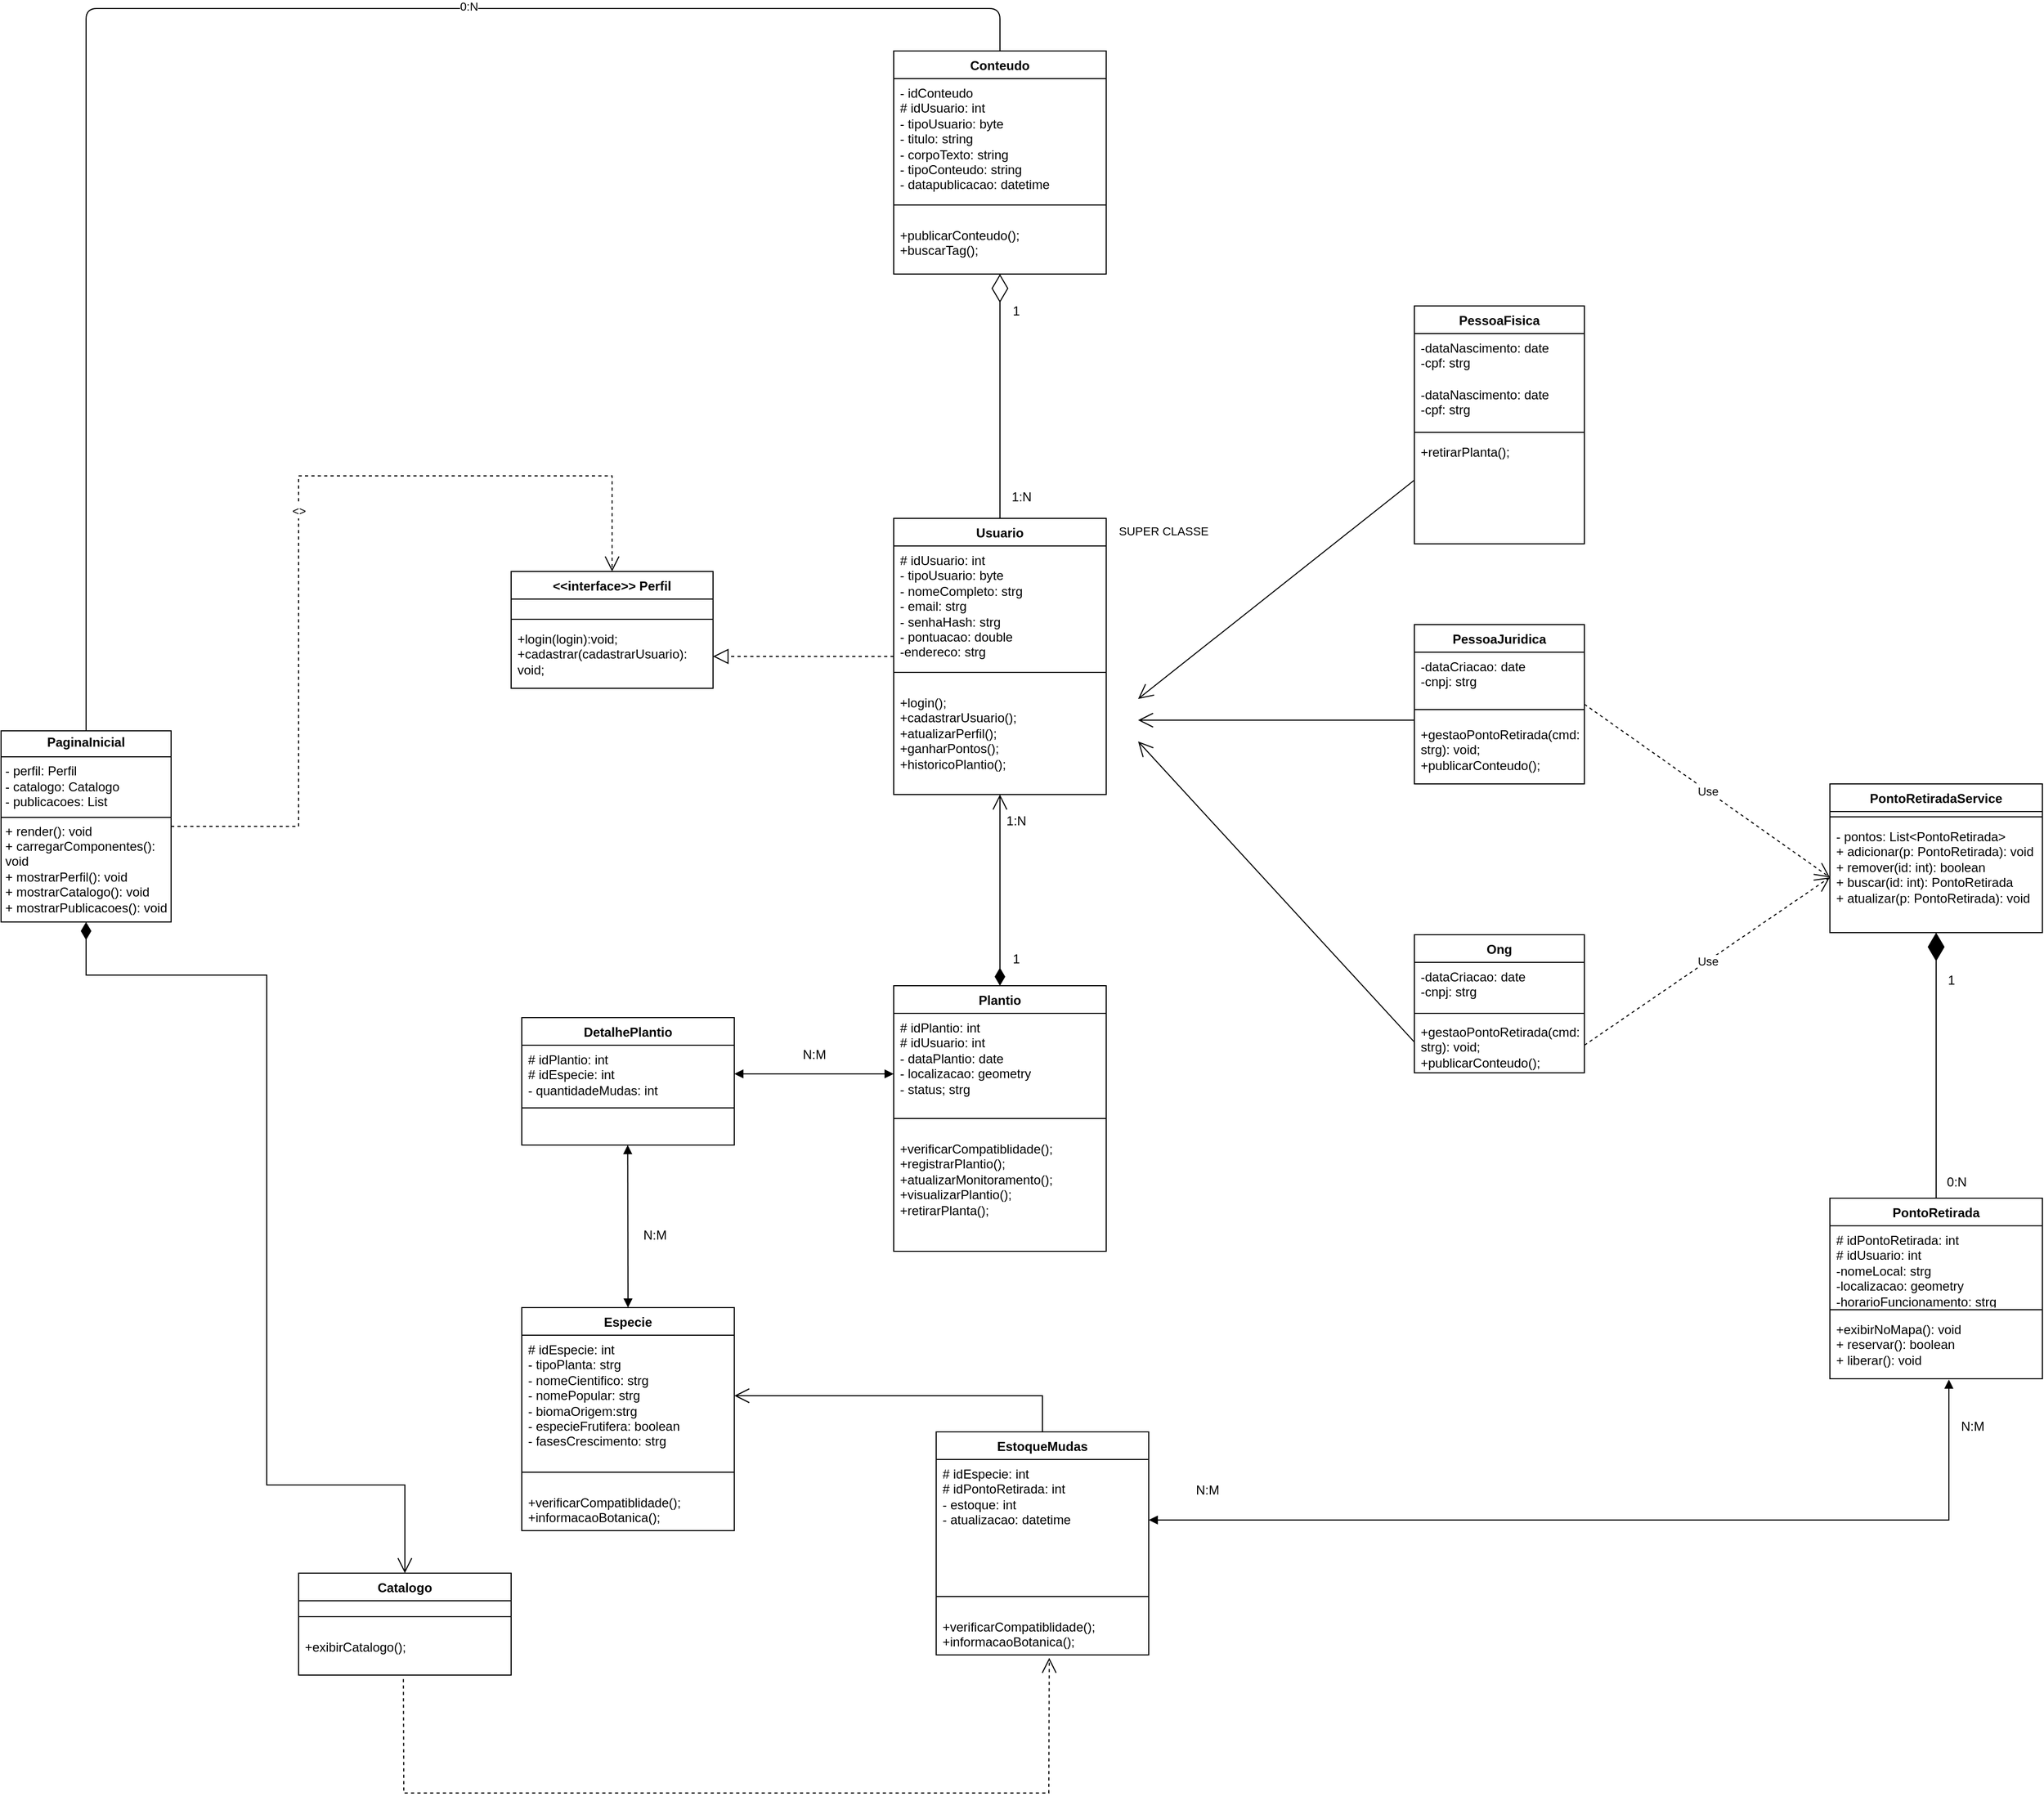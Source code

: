 <mxfile version="28.1.2" pages="2">
  <diagram name="Página-1" id="ztUnENNevrX9pSrohpT3">
    <mxGraphModel dx="2798" dy="2635" grid="1" gridSize="10" guides="1" tooltips="1" connect="1" arrows="1" fold="1" page="1" pageScale="1" pageWidth="827" pageHeight="1169" math="0" shadow="0" adaptiveColors="auto">
      <root>
        <mxCell id="0" />
        <mxCell id="1" parent="0" />
        <mxCell id="NeJj3FIsD3pPFGkIkVii-1" value="Usuario" style="swimlane;fontStyle=1;align=center;verticalAlign=top;childLayout=stackLayout;horizontal=1;startSize=26;horizontalStack=0;resizeParent=1;resizeParentMax=0;resizeLast=0;collapsible=1;marginBottom=0;whiteSpace=wrap;html=1;" parent="1" vertex="1">
          <mxGeometry x="160" y="80" width="200" height="260" as="geometry" />
        </mxCell>
        <mxCell id="NeJj3FIsD3pPFGkIkVii-2" value="# idUsuario: int&lt;div&gt;- tipoUsuario: byte&lt;/div&gt;&lt;div&gt;- nomeCompleto: strg&lt;div&gt;- email: strg&lt;/div&gt;&lt;div&gt;- senhaHash: strg&lt;/div&gt;&lt;div&gt;- pontuacao: double&lt;/div&gt;&lt;div&gt;-endereco: strg&lt;br&gt;&lt;div&gt;&lt;br&gt;&lt;/div&gt;&lt;/div&gt;&lt;/div&gt;" style="text;strokeColor=none;fillColor=none;align=left;verticalAlign=top;spacingLeft=4;spacingRight=4;overflow=hidden;rotatable=0;points=[[0,0.5],[1,0.5]];portConstraint=eastwest;whiteSpace=wrap;html=1;" parent="NeJj3FIsD3pPFGkIkVii-1" vertex="1">
          <mxGeometry y="26" width="200" height="104" as="geometry" />
        </mxCell>
        <mxCell id="NeJj3FIsD3pPFGkIkVii-3" value="" style="line;strokeWidth=1;fillColor=none;align=left;verticalAlign=middle;spacingTop=-1;spacingLeft=3;spacingRight=3;rotatable=0;labelPosition=right;points=[];portConstraint=eastwest;strokeColor=inherit;" parent="NeJj3FIsD3pPFGkIkVii-1" vertex="1">
          <mxGeometry y="130" width="200" height="30" as="geometry" />
        </mxCell>
        <mxCell id="NeJj3FIsD3pPFGkIkVii-4" value="&lt;div&gt;+login();&lt;/div&gt;+cadastrarUsuario();&lt;div&gt;+atualizarPerfil();&lt;/div&gt;&lt;div&gt;+ganharPontos();&lt;/div&gt;&lt;div&gt;+historicoPlantio();&lt;/div&gt;&lt;div&gt;&lt;br&gt;&lt;/div&gt;" style="text;strokeColor=none;fillColor=none;align=left;verticalAlign=top;spacingLeft=4;spacingRight=4;overflow=hidden;rotatable=0;points=[[0,0.5],[1,0.5]];portConstraint=eastwest;whiteSpace=wrap;html=1;" parent="NeJj3FIsD3pPFGkIkVii-1" vertex="1">
          <mxGeometry y="160" width="200" height="100" as="geometry" />
        </mxCell>
        <mxCell id="NeJj3FIsD3pPFGkIkVii-5" value="PessoaFisica" style="swimlane;fontStyle=1;align=center;verticalAlign=top;childLayout=stackLayout;horizontal=1;startSize=26;horizontalStack=0;resizeParent=1;resizeParentMax=0;resizeLast=0;collapsible=1;marginBottom=0;whiteSpace=wrap;html=1;" parent="1" vertex="1">
          <mxGeometry x="650" y="-120" width="160" height="224" as="geometry" />
        </mxCell>
        <mxCell id="NeJj3FIsD3pPFGkIkVii-6" value="-dataNascimento: date&lt;div&gt;-cpf: strg&lt;/div&gt;&lt;div&gt;&lt;br&gt;&lt;/div&gt;" style="text;strokeColor=none;fillColor=none;align=left;verticalAlign=top;spacingLeft=4;spacingRight=4;overflow=hidden;rotatable=0;points=[[0,0.5],[1,0.5]];portConstraint=eastwest;whiteSpace=wrap;html=1;" parent="NeJj3FIsD3pPFGkIkVii-5" vertex="1">
          <mxGeometry y="26" width="160" height="44" as="geometry" />
        </mxCell>
        <mxCell id="2nkvY8LqYgQEzE0bkV1d-5" value="-dataNascimento: date&lt;div&gt;-cpf: strg&lt;/div&gt;&lt;div&gt;&lt;br&gt;&lt;/div&gt;" style="text;strokeColor=none;fillColor=none;align=left;verticalAlign=top;spacingLeft=4;spacingRight=4;overflow=hidden;rotatable=0;points=[[0,0.5],[1,0.5]];portConstraint=eastwest;whiteSpace=wrap;html=1;" vertex="1" parent="NeJj3FIsD3pPFGkIkVii-5">
          <mxGeometry y="70" width="160" height="44" as="geometry" />
        </mxCell>
        <mxCell id="NeJj3FIsD3pPFGkIkVii-7" value="" style="line;strokeWidth=1;fillColor=none;align=left;verticalAlign=middle;spacingTop=-1;spacingLeft=3;spacingRight=3;rotatable=0;labelPosition=right;points=[];portConstraint=eastwest;strokeColor=inherit;" parent="NeJj3FIsD3pPFGkIkVii-5" vertex="1">
          <mxGeometry y="114" width="160" height="10" as="geometry" />
        </mxCell>
        <mxCell id="NeJj3FIsD3pPFGkIkVii-87" value="&lt;div&gt;+retirarPlanta();&lt;/div&gt;" style="text;strokeColor=none;fillColor=none;align=left;verticalAlign=top;spacingLeft=4;spacingRight=4;overflow=hidden;rotatable=0;points=[[0,0.5],[1,0.5]];portConstraint=eastwest;whiteSpace=wrap;html=1;" parent="NeJj3FIsD3pPFGkIkVii-5" vertex="1">
          <mxGeometry y="124" width="160" height="100" as="geometry" />
        </mxCell>
        <mxCell id="NeJj3FIsD3pPFGkIkVii-9" value="PessoaJuridica" style="swimlane;fontStyle=1;align=center;verticalAlign=top;childLayout=stackLayout;horizontal=1;startSize=26;horizontalStack=0;resizeParent=1;resizeParentMax=0;resizeLast=0;collapsible=1;marginBottom=0;whiteSpace=wrap;html=1;" parent="1" vertex="1">
          <mxGeometry x="650" y="180" width="160" height="150" as="geometry" />
        </mxCell>
        <mxCell id="NeJj3FIsD3pPFGkIkVii-10" value="-dataCriacao: date&lt;div&gt;-cnpj: strg&lt;/div&gt;&lt;div&gt;&lt;br&gt;&lt;/div&gt;" style="text;strokeColor=none;fillColor=none;align=left;verticalAlign=top;spacingLeft=4;spacingRight=4;overflow=hidden;rotatable=0;points=[[0,0.5],[1,0.5]];portConstraint=eastwest;whiteSpace=wrap;html=1;" parent="NeJj3FIsD3pPFGkIkVii-9" vertex="1">
          <mxGeometry y="26" width="160" height="44" as="geometry" />
        </mxCell>
        <mxCell id="NeJj3FIsD3pPFGkIkVii-11" value="" style="line;strokeWidth=1;fillColor=none;align=left;verticalAlign=middle;spacingTop=-1;spacingLeft=3;spacingRight=3;rotatable=0;labelPosition=right;points=[];portConstraint=eastwest;strokeColor=inherit;" parent="NeJj3FIsD3pPFGkIkVii-9" vertex="1">
          <mxGeometry y="70" width="160" height="20" as="geometry" />
        </mxCell>
        <mxCell id="NeJj3FIsD3pPFGkIkVii-89" value="&lt;div&gt;+gestaoPontoRetirada(cmd: strg): void;&lt;/div&gt;&lt;div&gt;+publicarConteudo();&lt;/div&gt;&lt;div&gt;&lt;br&gt;&lt;/div&gt;" style="text;strokeColor=none;fillColor=none;align=left;verticalAlign=top;spacingLeft=4;spacingRight=4;overflow=hidden;rotatable=0;points=[[0,0.5],[1,0.5]];portConstraint=eastwest;whiteSpace=wrap;html=1;" parent="NeJj3FIsD3pPFGkIkVii-9" vertex="1">
          <mxGeometry y="90" width="160" height="60" as="geometry" />
        </mxCell>
        <mxCell id="NeJj3FIsD3pPFGkIkVii-13" value="Ong" style="swimlane;fontStyle=1;align=center;verticalAlign=top;childLayout=stackLayout;horizontal=1;startSize=26;horizontalStack=0;resizeParent=1;resizeParentMax=0;resizeLast=0;collapsible=1;marginBottom=0;whiteSpace=wrap;html=1;" parent="1" vertex="1">
          <mxGeometry x="650" y="472" width="160" height="130" as="geometry" />
        </mxCell>
        <mxCell id="NeJj3FIsD3pPFGkIkVii-14" value="-dataCriacao: date&lt;div&gt;-cnpj: strg&lt;/div&gt;&lt;div&gt;&lt;br&gt;&lt;/div&gt;" style="text;strokeColor=none;fillColor=none;align=left;verticalAlign=top;spacingLeft=4;spacingRight=4;overflow=hidden;rotatable=0;points=[[0,0.5],[1,0.5]];portConstraint=eastwest;whiteSpace=wrap;html=1;" parent="NeJj3FIsD3pPFGkIkVii-13" vertex="1">
          <mxGeometry y="26" width="160" height="44" as="geometry" />
        </mxCell>
        <mxCell id="NeJj3FIsD3pPFGkIkVii-15" value="" style="line;strokeWidth=1;fillColor=none;align=left;verticalAlign=middle;spacingTop=-1;spacingLeft=3;spacingRight=3;rotatable=0;labelPosition=right;points=[];portConstraint=eastwest;strokeColor=inherit;" parent="NeJj3FIsD3pPFGkIkVii-13" vertex="1">
          <mxGeometry y="70" width="160" height="8" as="geometry" />
        </mxCell>
        <mxCell id="Zc8QyrdB5PibOtYCHmZc-5" value="+gestaoPontoRetirada(cmd: strg): void;&lt;div&gt;+publicarConteudo();&lt;/div&gt;" style="text;strokeColor=none;fillColor=none;align=left;verticalAlign=top;spacingLeft=4;spacingRight=4;overflow=hidden;rotatable=0;points=[[0,0.5],[1,0.5]];portConstraint=eastwest;whiteSpace=wrap;html=1;" parent="NeJj3FIsD3pPFGkIkVii-13" vertex="1">
          <mxGeometry y="78" width="160" height="52" as="geometry" />
        </mxCell>
        <mxCell id="NeJj3FIsD3pPFGkIkVii-31" value="SUPER CLASSE" style="edgeLabel;resizable=0;html=1;align=left;verticalAlign=bottom;rotation=0;" parent="1" connectable="0" vertex="1">
          <mxGeometry x="370" y="100" as="geometry" />
        </mxCell>
        <mxCell id="NeJj3FIsD3pPFGkIkVii-36" value="Especie" style="swimlane;fontStyle=1;align=center;verticalAlign=top;childLayout=stackLayout;horizontal=1;startSize=26;horizontalStack=0;resizeParent=1;resizeParentMax=0;resizeLast=0;collapsible=1;marginBottom=0;whiteSpace=wrap;html=1;" parent="1" vertex="1">
          <mxGeometry x="-190" y="823" width="200" height="210" as="geometry" />
        </mxCell>
        <mxCell id="NeJj3FIsD3pPFGkIkVii-37" value="&lt;div&gt;&lt;div&gt;&lt;div&gt;# idEspecie: int&lt;/div&gt;&lt;/div&gt;&lt;/div&gt;&lt;div&gt;- tipoPlanta: strg&lt;/div&gt;&lt;div&gt;- nomeCientifico: strg&lt;/div&gt;&lt;div&gt;- nomePopular: strg&lt;/div&gt;&lt;div&gt;- biomaOrigem:strg&lt;/div&gt;&lt;div&gt;- especieFrutifera: boolean&lt;/div&gt;&lt;div&gt;- fasesCrescimento: strg&lt;/div&gt;&lt;div&gt;&lt;br&gt;&lt;/div&gt;&lt;div&gt;&lt;br&gt;&lt;/div&gt;" style="text;strokeColor=none;fillColor=none;align=left;verticalAlign=top;spacingLeft=4;spacingRight=4;overflow=hidden;rotatable=0;points=[[0,0.5],[1,0.5]];portConstraint=eastwest;whiteSpace=wrap;html=1;" parent="NeJj3FIsD3pPFGkIkVii-36" vertex="1">
          <mxGeometry y="26" width="200" height="114" as="geometry" />
        </mxCell>
        <mxCell id="NeJj3FIsD3pPFGkIkVii-38" value="" style="line;strokeWidth=1;fillColor=none;align=left;verticalAlign=middle;spacingTop=-1;spacingLeft=3;spacingRight=3;rotatable=0;labelPosition=right;points=[];portConstraint=eastwest;strokeColor=inherit;" parent="NeJj3FIsD3pPFGkIkVii-36" vertex="1">
          <mxGeometry y="140" width="200" height="30" as="geometry" />
        </mxCell>
        <mxCell id="NeJj3FIsD3pPFGkIkVii-39" value="+verificarCompatiblidade();&lt;div&gt;+informacaoBotanica();&lt;/div&gt;" style="text;strokeColor=none;fillColor=none;align=left;verticalAlign=top;spacingLeft=4;spacingRight=4;overflow=hidden;rotatable=0;points=[[0,0.5],[1,0.5]];portConstraint=eastwest;whiteSpace=wrap;html=1;" parent="NeJj3FIsD3pPFGkIkVii-36" vertex="1">
          <mxGeometry y="170" width="200" height="40" as="geometry" />
        </mxCell>
        <mxCell id="NeJj3FIsD3pPFGkIkVii-41" value="Plantio" style="swimlane;fontStyle=1;align=center;verticalAlign=top;childLayout=stackLayout;horizontal=1;startSize=26;horizontalStack=0;resizeParent=1;resizeParentMax=0;resizeLast=0;collapsible=1;marginBottom=0;whiteSpace=wrap;html=1;" parent="1" vertex="1">
          <mxGeometry x="160" y="520" width="200" height="250" as="geometry" />
        </mxCell>
        <mxCell id="NeJj3FIsD3pPFGkIkVii-42" value="&lt;div&gt;&lt;div&gt;# idPlantio: int&lt;/div&gt;&lt;div&gt;# idUsuario: int&lt;/div&gt;&lt;div&gt;- dataPlantio: date&lt;/div&gt;&lt;div&gt;- localizacao: geometry&lt;/div&gt;&lt;div&gt;- status; strg&lt;/div&gt;&lt;/div&gt;&lt;div&gt;&lt;br&gt;&lt;/div&gt;&lt;div&gt;&lt;br&gt;&lt;/div&gt;&lt;div&gt;&lt;br&gt;&lt;/div&gt;" style="text;strokeColor=none;fillColor=none;align=left;verticalAlign=top;spacingLeft=4;spacingRight=4;overflow=hidden;rotatable=0;points=[[0,0.5],[1,0.5]];portConstraint=eastwest;whiteSpace=wrap;html=1;" parent="NeJj3FIsD3pPFGkIkVii-41" vertex="1">
          <mxGeometry y="26" width="200" height="84" as="geometry" />
        </mxCell>
        <mxCell id="NeJj3FIsD3pPFGkIkVii-43" value="" style="line;strokeWidth=1;fillColor=none;align=left;verticalAlign=middle;spacingTop=-1;spacingLeft=3;spacingRight=3;rotatable=0;labelPosition=right;points=[];portConstraint=eastwest;strokeColor=inherit;" parent="NeJj3FIsD3pPFGkIkVii-41" vertex="1">
          <mxGeometry y="110" width="200" height="30" as="geometry" />
        </mxCell>
        <mxCell id="NeJj3FIsD3pPFGkIkVii-44" value="+verificarCompatiblidade();&lt;div&gt;+registrarPlantio();&lt;/div&gt;&lt;div&gt;+atualizarMonitoramento();&lt;/div&gt;&lt;div&gt;+visualizarPlantio();&lt;/div&gt;&lt;div&gt;+retirarPlanta();&lt;/div&gt;&lt;div&gt;&lt;br&gt;&lt;/div&gt;" style="text;strokeColor=none;fillColor=none;align=left;verticalAlign=top;spacingLeft=4;spacingRight=4;overflow=hidden;rotatable=0;points=[[0,0.5],[1,0.5]];portConstraint=eastwest;whiteSpace=wrap;html=1;" parent="NeJj3FIsD3pPFGkIkVii-41" vertex="1">
          <mxGeometry y="140" width="200" height="110" as="geometry" />
        </mxCell>
        <mxCell id="NeJj3FIsD3pPFGkIkVii-58" value="" style="endArrow=open;html=1;endSize=12;startArrow=diamondThin;startSize=14;startFill=1;edgeStyle=orthogonalEdgeStyle;align=left;verticalAlign=bottom;rounded=0;exitX=0.5;exitY=0;exitDx=0;exitDy=0;entryX=0.5;entryY=1;entryDx=0;entryDy=0;entryPerimeter=0;" parent="1" source="NeJj3FIsD3pPFGkIkVii-41" target="NeJj3FIsD3pPFGkIkVii-4" edge="1">
          <mxGeometry x="-1" y="3" relative="1" as="geometry">
            <mxPoint x="250" y="440" as="sourcePoint" />
            <mxPoint x="410" y="440" as="targetPoint" />
          </mxGeometry>
        </mxCell>
        <mxCell id="NeJj3FIsD3pPFGkIkVii-59" value="1" style="text;html=1;align=center;verticalAlign=middle;resizable=0;points=[];autosize=1;strokeColor=none;fillColor=none;" parent="1" vertex="1">
          <mxGeometry x="260" y="480" width="30" height="30" as="geometry" />
        </mxCell>
        <mxCell id="NeJj3FIsD3pPFGkIkVii-60" value="1:N" style="text;html=1;align=center;verticalAlign=middle;resizable=0;points=[];autosize=1;strokeColor=none;fillColor=none;" parent="1" vertex="1">
          <mxGeometry x="255" y="350" width="40" height="30" as="geometry" />
        </mxCell>
        <mxCell id="NeJj3FIsD3pPFGkIkVii-61" value="DetalhePlantio" style="swimlane;fontStyle=1;align=center;verticalAlign=top;childLayout=stackLayout;horizontal=1;startSize=26;horizontalStack=0;resizeParent=1;resizeParentMax=0;resizeLast=0;collapsible=1;marginBottom=0;whiteSpace=wrap;html=1;" parent="1" vertex="1">
          <mxGeometry x="-190" y="550" width="200" height="120" as="geometry" />
        </mxCell>
        <mxCell id="NeJj3FIsD3pPFGkIkVii-62" value="&lt;div&gt;&lt;span style=&quot;background-color: transparent; color: light-dark(rgb(0, 0, 0), rgb(255, 255, 255));&quot;&gt;# idPlantio: int&lt;/span&gt;&lt;/div&gt;&lt;div&gt;&lt;div&gt;# idEspecie: int&lt;/div&gt;&lt;/div&gt;&lt;div&gt;- quantidadeMudas: int&lt;/div&gt;" style="text;strokeColor=none;fillColor=none;align=left;verticalAlign=top;spacingLeft=4;spacingRight=4;overflow=hidden;rotatable=0;points=[[0,0.5],[1,0.5]];portConstraint=eastwest;whiteSpace=wrap;html=1;" parent="NeJj3FIsD3pPFGkIkVii-61" vertex="1">
          <mxGeometry y="26" width="200" height="54" as="geometry" />
        </mxCell>
        <mxCell id="NeJj3FIsD3pPFGkIkVii-63" value="" style="line;strokeWidth=1;fillColor=none;align=left;verticalAlign=middle;spacingTop=-1;spacingLeft=3;spacingRight=3;rotatable=0;labelPosition=right;points=[];portConstraint=eastwest;strokeColor=inherit;" parent="NeJj3FIsD3pPFGkIkVii-61" vertex="1">
          <mxGeometry y="80" width="200" height="10" as="geometry" />
        </mxCell>
        <mxCell id="NeJj3FIsD3pPFGkIkVii-64" value="&lt;div&gt;&lt;br&gt;&lt;/div&gt;&lt;div&gt;&lt;br&gt;&lt;/div&gt;" style="text;strokeColor=none;fillColor=none;align=left;verticalAlign=top;spacingLeft=4;spacingRight=4;overflow=hidden;rotatable=0;points=[[0,0.5],[1,0.5]];portConstraint=eastwest;whiteSpace=wrap;html=1;" parent="NeJj3FIsD3pPFGkIkVii-61" vertex="1">
          <mxGeometry y="90" width="200" height="30" as="geometry" />
        </mxCell>
        <mxCell id="NeJj3FIsD3pPFGkIkVii-65" value="" style="endArrow=block;startArrow=block;endFill=1;startFill=1;html=1;rounded=0;exitX=1;exitY=0.5;exitDx=0;exitDy=0;entryX=0;entryY=0.5;entryDx=0;entryDy=0;" parent="1" source="NeJj3FIsD3pPFGkIkVii-62" edge="1">
          <mxGeometry width="160" relative="1" as="geometry">
            <mxPoint x="-70" y="640" as="sourcePoint" />
            <mxPoint x="160" y="603" as="targetPoint" />
          </mxGeometry>
        </mxCell>
        <mxCell id="NeJj3FIsD3pPFGkIkVii-66" value="N:M" style="text;html=1;align=center;verticalAlign=middle;resizable=0;points=[];autosize=1;strokeColor=none;fillColor=none;" parent="1" vertex="1">
          <mxGeometry x="60" y="570" width="50" height="30" as="geometry" />
        </mxCell>
        <mxCell id="NeJj3FIsD3pPFGkIkVii-67" value="" style="endArrow=block;startArrow=block;endFill=1;startFill=1;html=1;rounded=0;exitX=0.5;exitY=0;exitDx=0;exitDy=0;" parent="1" source="NeJj3FIsD3pPFGkIkVii-36" edge="1">
          <mxGeometry width="160" relative="1" as="geometry">
            <mxPoint x="-90.3" y="790" as="sourcePoint" />
            <mxPoint x="-90.3" y="670" as="targetPoint" />
          </mxGeometry>
        </mxCell>
        <mxCell id="NeJj3FIsD3pPFGkIkVii-68" value="N:M" style="text;html=1;align=center;verticalAlign=middle;resizable=0;points=[];autosize=1;strokeColor=none;fillColor=none;" parent="1" vertex="1">
          <mxGeometry x="-90" y="740" width="50" height="30" as="geometry" />
        </mxCell>
        <mxCell id="NeJj3FIsD3pPFGkIkVii-69" value="Conteudo" style="swimlane;fontStyle=1;align=center;verticalAlign=top;childLayout=stackLayout;horizontal=1;startSize=26;horizontalStack=0;resizeParent=1;resizeParentMax=0;resizeLast=0;collapsible=1;marginBottom=0;whiteSpace=wrap;html=1;" parent="1" vertex="1">
          <mxGeometry x="160" y="-360" width="200" height="210" as="geometry" />
        </mxCell>
        <mxCell id="NeJj3FIsD3pPFGkIkVii-70" value="&lt;div&gt;- idConteudo&lt;/div&gt;# idUsuario: int&lt;div&gt;- tipoUsuario: byte&lt;/div&gt;&lt;div&gt;&lt;div&gt;&lt;div&gt;- titulo: string&lt;/div&gt;&lt;/div&gt;&lt;/div&gt;&lt;div&gt;- corpoTexto: string&lt;/div&gt;&lt;div&gt;- tipoConteudo: string&lt;/div&gt;&lt;div&gt;- datapublicacao: datetime&lt;/div&gt;" style="text;strokeColor=none;fillColor=none;align=left;verticalAlign=top;spacingLeft=4;spacingRight=4;overflow=hidden;rotatable=0;points=[[0,0.5],[1,0.5]];portConstraint=eastwest;whiteSpace=wrap;html=1;" parent="NeJj3FIsD3pPFGkIkVii-69" vertex="1">
          <mxGeometry y="26" width="200" height="104" as="geometry" />
        </mxCell>
        <mxCell id="NeJj3FIsD3pPFGkIkVii-71" value="" style="line;strokeWidth=1;fillColor=none;align=left;verticalAlign=middle;spacingTop=-1;spacingLeft=3;spacingRight=3;rotatable=0;labelPosition=right;points=[];portConstraint=eastwest;strokeColor=inherit;" parent="NeJj3FIsD3pPFGkIkVii-69" vertex="1">
          <mxGeometry y="130" width="200" height="30" as="geometry" />
        </mxCell>
        <mxCell id="NeJj3FIsD3pPFGkIkVii-72" value="+publicarConteudo();&lt;div&gt;+buscarTag();&lt;/div&gt;&lt;div&gt;&lt;br&gt;&lt;/div&gt;" style="text;strokeColor=none;fillColor=none;align=left;verticalAlign=top;spacingLeft=4;spacingRight=4;overflow=hidden;rotatable=0;points=[[0,0.5],[1,0.5]];portConstraint=eastwest;whiteSpace=wrap;html=1;" parent="NeJj3FIsD3pPFGkIkVii-69" vertex="1">
          <mxGeometry y="160" width="200" height="50" as="geometry" />
        </mxCell>
        <mxCell id="NeJj3FIsD3pPFGkIkVii-73" value="PontoRetiradaService" style="swimlane;fontStyle=1;align=center;verticalAlign=top;childLayout=stackLayout;horizontal=1;startSize=26;horizontalStack=0;resizeParent=1;resizeParentMax=0;resizeLast=0;collapsible=1;marginBottom=0;whiteSpace=wrap;html=1;" parent="1" vertex="1">
          <mxGeometry x="1041" y="330" width="200" height="140" as="geometry" />
        </mxCell>
        <mxCell id="NeJj3FIsD3pPFGkIkVii-75" value="" style="line;strokeWidth=1;fillColor=none;align=left;verticalAlign=middle;spacingTop=-1;spacingLeft=3;spacingRight=3;rotatable=0;labelPosition=right;points=[];portConstraint=eastwest;strokeColor=inherit;" parent="NeJj3FIsD3pPFGkIkVii-73" vertex="1">
          <mxGeometry y="26" width="200" height="10" as="geometry" />
        </mxCell>
        <mxCell id="NeJj3FIsD3pPFGkIkVii-76" value="&lt;div class=&quot;cm-line&quot;&gt;- pontos: List&amp;lt;PontoRetirada&amp;gt;&lt;/div&gt;&lt;div class=&quot;cm-line&quot;&gt;+ adicionar(p: PontoRetirada): void&lt;/div&gt;&lt;div class=&quot;cm-line&quot;&gt;+ remover(id: int): boolean&lt;/div&gt;&lt;div class=&quot;cm-line&quot;&gt;+ buscar(id: int): PontoRetirada&lt;/div&gt;&lt;div class=&quot;cm-line&quot;&gt;+ atualizar(p: PontoRetirada): void&lt;/div&gt;" style="text;strokeColor=none;fillColor=none;align=left;verticalAlign=top;spacingLeft=4;spacingRight=4;overflow=hidden;rotatable=0;points=[[0,0.5],[1,0.5]];portConstraint=eastwest;whiteSpace=wrap;html=1;" parent="NeJj3FIsD3pPFGkIkVii-73" vertex="1">
          <mxGeometry y="36" width="200" height="104" as="geometry" />
        </mxCell>
        <mxCell id="NeJj3FIsD3pPFGkIkVii-77" value="Catalogo" style="swimlane;fontStyle=1;align=center;verticalAlign=top;childLayout=stackLayout;horizontal=1;startSize=26;horizontalStack=0;resizeParent=1;resizeParentMax=0;resizeLast=0;collapsible=1;marginBottom=0;whiteSpace=wrap;html=1;" parent="1" vertex="1">
          <mxGeometry x="-400" y="1073" width="200" height="96" as="geometry" />
        </mxCell>
        <mxCell id="NeJj3FIsD3pPFGkIkVii-79" value="" style="line;strokeWidth=1;fillColor=none;align=left;verticalAlign=middle;spacingTop=-1;spacingLeft=3;spacingRight=3;rotatable=0;labelPosition=right;points=[];portConstraint=eastwest;strokeColor=inherit;" parent="NeJj3FIsD3pPFGkIkVii-77" vertex="1">
          <mxGeometry y="26" width="200" height="30" as="geometry" />
        </mxCell>
        <mxCell id="NeJj3FIsD3pPFGkIkVii-80" value="+exibirCatalogo();" style="text;strokeColor=none;fillColor=none;align=left;verticalAlign=top;spacingLeft=4;spacingRight=4;overflow=hidden;rotatable=0;points=[[0,0.5],[1,0.5]];portConstraint=eastwest;whiteSpace=wrap;html=1;" parent="NeJj3FIsD3pPFGkIkVii-77" vertex="1">
          <mxGeometry y="56" width="200" height="40" as="geometry" />
        </mxCell>
        <mxCell id="Zc8QyrdB5PibOtYCHmZc-1" value="&amp;lt;&amp;lt;interface&amp;gt;&amp;gt; Perfil" style="swimlane;fontStyle=1;align=center;verticalAlign=top;childLayout=stackLayout;horizontal=1;startSize=26;horizontalStack=0;resizeParent=1;resizeParentMax=0;resizeLast=0;collapsible=1;marginBottom=0;whiteSpace=wrap;html=1;" parent="1" vertex="1">
          <mxGeometry x="-200" y="130" width="190" height="110" as="geometry" />
        </mxCell>
        <mxCell id="Zc8QyrdB5PibOtYCHmZc-2" value="&lt;div&gt;&lt;br&gt;&lt;/div&gt;" style="text;strokeColor=none;fillColor=none;align=left;verticalAlign=top;spacingLeft=4;spacingRight=4;overflow=hidden;rotatable=0;points=[[0,0.5],[1,0.5]];portConstraint=eastwest;whiteSpace=wrap;html=1;" parent="Zc8QyrdB5PibOtYCHmZc-1" vertex="1">
          <mxGeometry y="26" width="190" height="14" as="geometry" />
        </mxCell>
        <mxCell id="Zc8QyrdB5PibOtYCHmZc-3" value="" style="line;strokeWidth=1;fillColor=none;align=left;verticalAlign=middle;spacingTop=-1;spacingLeft=3;spacingRight=3;rotatable=0;labelPosition=right;points=[];portConstraint=eastwest;strokeColor=inherit;" parent="Zc8QyrdB5PibOtYCHmZc-1" vertex="1">
          <mxGeometry y="40" width="190" height="10" as="geometry" />
        </mxCell>
        <mxCell id="Zc8QyrdB5PibOtYCHmZc-4" value="+login(login):void;&lt;div&gt;+cadastrar(cadastrarUsuario): void;&lt;/div&gt;" style="text;strokeColor=none;fillColor=none;align=left;verticalAlign=top;spacingLeft=4;spacingRight=4;overflow=hidden;rotatable=0;points=[[0,0.5],[1,0.5]];portConstraint=eastwest;whiteSpace=wrap;html=1;" parent="Zc8QyrdB5PibOtYCHmZc-1" vertex="1">
          <mxGeometry y="50" width="190" height="60" as="geometry" />
        </mxCell>
        <mxCell id="Zc8QyrdB5PibOtYCHmZc-6" value="PontoRetirada" style="swimlane;fontStyle=1;align=center;verticalAlign=top;childLayout=stackLayout;horizontal=1;startSize=26;horizontalStack=0;resizeParent=1;resizeParentMax=0;resizeLast=0;collapsible=1;marginBottom=0;whiteSpace=wrap;html=1;" parent="1" vertex="1">
          <mxGeometry x="1041" y="720" width="200" height="170" as="geometry" />
        </mxCell>
        <mxCell id="Zc8QyrdB5PibOtYCHmZc-7" value="&lt;div&gt;# idPontoRetirada: int&lt;/div&gt;# idUsuario: int&lt;div&gt;-nomeLocal: strg&lt;/div&gt;&lt;div&gt;-localizacao: geometry&lt;/div&gt;&lt;div&gt;-horarioFuncionamento: strg&lt;/div&gt;&lt;div&gt;&lt;br&gt;&lt;/div&gt;&lt;div&gt;&lt;div&gt;&lt;div&gt;&lt;br&gt;&lt;/div&gt;&lt;/div&gt;&lt;/div&gt;&lt;div&gt;&lt;div class=&quot;cm-line&quot;&gt;+ reservar(): boolean&lt;/div&gt;&lt;div class=&quot;cm-line&quot;&gt;+ liberar(): void&lt;/div&gt;&lt;/div&gt;" style="text;strokeColor=none;fillColor=none;align=left;verticalAlign=top;spacingLeft=4;spacingRight=4;overflow=hidden;rotatable=0;points=[[0,0.5],[1,0.5]];portConstraint=eastwest;whiteSpace=wrap;html=1;" parent="Zc8QyrdB5PibOtYCHmZc-6" vertex="1">
          <mxGeometry y="26" width="200" height="74" as="geometry" />
        </mxCell>
        <mxCell id="Zc8QyrdB5PibOtYCHmZc-8" value="" style="line;strokeWidth=1;fillColor=none;align=left;verticalAlign=middle;spacingTop=-1;spacingLeft=3;spacingRight=3;rotatable=0;labelPosition=right;points=[];portConstraint=eastwest;strokeColor=inherit;" parent="Zc8QyrdB5PibOtYCHmZc-6" vertex="1">
          <mxGeometry y="100" width="200" height="10" as="geometry" />
        </mxCell>
        <mxCell id="Zc8QyrdB5PibOtYCHmZc-9" value="&lt;div&gt;+exibirNoMapa(): void&lt;/div&gt;&lt;div&gt;&lt;div class=&quot;cm-line&quot;&gt;+ reservar(): boolean&lt;/div&gt;&lt;div class=&quot;cm-line&quot;&gt;+ liberar(): void&lt;/div&gt;&lt;/div&gt;" style="text;strokeColor=none;fillColor=none;align=left;verticalAlign=top;spacingLeft=4;spacingRight=4;overflow=hidden;rotatable=0;points=[[0,0.5],[1,0.5]];portConstraint=eastwest;whiteSpace=wrap;html=1;" parent="Zc8QyrdB5PibOtYCHmZc-6" vertex="1">
          <mxGeometry y="110" width="200" height="60" as="geometry" />
        </mxCell>
        <mxCell id="Zc8QyrdB5PibOtYCHmZc-10" value="Use" style="endArrow=open;endSize=12;dashed=1;html=1;rounded=0;exitX=1;exitY=0.5;exitDx=0;exitDy=0;entryX=0;entryY=0.5;entryDx=0;entryDy=0;" parent="1" source="NeJj3FIsD3pPFGkIkVii-9" target="NeJj3FIsD3pPFGkIkVii-76" edge="1">
          <mxGeometry width="160" relative="1" as="geometry">
            <mxPoint x="840" y="280" as="sourcePoint" />
            <mxPoint x="1000" y="280" as="targetPoint" />
          </mxGeometry>
        </mxCell>
        <mxCell id="Zc8QyrdB5PibOtYCHmZc-11" value="Use" style="endArrow=open;endSize=12;dashed=1;html=1;rounded=0;exitX=1;exitY=0.5;exitDx=0;exitDy=0;entryX=0;entryY=0.5;entryDx=0;entryDy=0;" parent="1" source="Zc8QyrdB5PibOtYCHmZc-5" target="NeJj3FIsD3pPFGkIkVii-76" edge="1">
          <mxGeometry width="160" relative="1" as="geometry">
            <mxPoint x="970" y="590" as="sourcePoint" />
            <mxPoint x="1201" y="738" as="targetPoint" />
          </mxGeometry>
        </mxCell>
        <mxCell id="Zc8QyrdB5PibOtYCHmZc-13" value="" style="endArrow=diamondThin;endFill=1;endSize=24;html=1;rounded=0;exitX=0.5;exitY=0;exitDx=0;exitDy=0;" parent="1" source="Zc8QyrdB5PibOtYCHmZc-6" target="NeJj3FIsD3pPFGkIkVii-76" edge="1">
          <mxGeometry width="160" relative="1" as="geometry">
            <mxPoint x="1130" y="682.62" as="sourcePoint" />
            <mxPoint x="1145.6" y="471.996" as="targetPoint" />
          </mxGeometry>
        </mxCell>
        <mxCell id="Zc8QyrdB5PibOtYCHmZc-14" value="1" style="text;html=1;align=center;verticalAlign=middle;resizable=0;points=[];autosize=1;strokeColor=none;fillColor=none;" parent="1" vertex="1">
          <mxGeometry x="1140" y="500" width="30" height="30" as="geometry" />
        </mxCell>
        <mxCell id="Zc8QyrdB5PibOtYCHmZc-15" value="0:N" style="text;html=1;align=center;verticalAlign=middle;resizable=0;points=[];autosize=1;strokeColor=none;fillColor=none;" parent="1" vertex="1">
          <mxGeometry x="1140" y="690" width="40" height="30" as="geometry" />
        </mxCell>
        <mxCell id="Zc8QyrdB5PibOtYCHmZc-16" value="" style="endArrow=open;endFill=1;endSize=12;html=1;rounded=0;" parent="1" edge="1">
          <mxGeometry width="160" relative="1" as="geometry">
            <mxPoint x="650" y="270" as="sourcePoint" />
            <mxPoint x="390" y="270" as="targetPoint" />
          </mxGeometry>
        </mxCell>
        <mxCell id="Zc8QyrdB5PibOtYCHmZc-17" value="" style="endArrow=open;endFill=1;endSize=12;html=1;rounded=0;exitX=0;exitY=0.4;exitDx=0;exitDy=0;exitPerimeter=0;" parent="1" source="NeJj3FIsD3pPFGkIkVii-87" edge="1">
          <mxGeometry width="160" relative="1" as="geometry">
            <mxPoint x="600" y="-30.53" as="sourcePoint" />
            <mxPoint x="390" y="250" as="targetPoint" />
          </mxGeometry>
        </mxCell>
        <mxCell id="Zc8QyrdB5PibOtYCHmZc-18" value="" style="endArrow=open;endFill=1;endSize=12;html=1;rounded=0;exitX=0;exitY=0.444;exitDx=0;exitDy=0;exitPerimeter=0;" parent="1" source="Zc8QyrdB5PibOtYCHmZc-5" edge="1">
          <mxGeometry width="160" relative="1" as="geometry">
            <mxPoint x="620" y="410" as="sourcePoint" />
            <mxPoint x="390" y="290" as="targetPoint" />
          </mxGeometry>
        </mxCell>
        <mxCell id="Zc8QyrdB5PibOtYCHmZc-19" value="EstoqueMudas" style="swimlane;fontStyle=1;align=center;verticalAlign=top;childLayout=stackLayout;horizontal=1;startSize=26;horizontalStack=0;resizeParent=1;resizeParentMax=0;resizeLast=0;collapsible=1;marginBottom=0;whiteSpace=wrap;html=1;" parent="1" vertex="1">
          <mxGeometry x="200" y="940" width="200" height="210" as="geometry" />
        </mxCell>
        <mxCell id="Zc8QyrdB5PibOtYCHmZc-20" value="&lt;div&gt;&lt;div&gt;&lt;div&gt;# idEspecie: int&lt;/div&gt;&lt;/div&gt;&lt;/div&gt;&lt;div&gt;# idPontoRetirada: int&lt;/div&gt;&lt;div&gt;- estoque: int&lt;/div&gt;&lt;div&gt;- atualizacao: datetime&lt;/div&gt;" style="text;strokeColor=none;fillColor=none;align=left;verticalAlign=top;spacingLeft=4;spacingRight=4;overflow=hidden;rotatable=0;points=[[0,0.5],[1,0.5]];portConstraint=eastwest;whiteSpace=wrap;html=1;" parent="Zc8QyrdB5PibOtYCHmZc-19" vertex="1">
          <mxGeometry y="26" width="200" height="114" as="geometry" />
        </mxCell>
        <mxCell id="Zc8QyrdB5PibOtYCHmZc-21" value="" style="line;strokeWidth=1;fillColor=none;align=left;verticalAlign=middle;spacingTop=-1;spacingLeft=3;spacingRight=3;rotatable=0;labelPosition=right;points=[];portConstraint=eastwest;strokeColor=inherit;" parent="Zc8QyrdB5PibOtYCHmZc-19" vertex="1">
          <mxGeometry y="140" width="200" height="30" as="geometry" />
        </mxCell>
        <mxCell id="Zc8QyrdB5PibOtYCHmZc-22" value="+verificarCompatiblidade();&lt;div&gt;+informacaoBotanica();&lt;/div&gt;" style="text;strokeColor=none;fillColor=none;align=left;verticalAlign=top;spacingLeft=4;spacingRight=4;overflow=hidden;rotatable=0;points=[[0,0.5],[1,0.5]];portConstraint=eastwest;whiteSpace=wrap;html=1;" parent="Zc8QyrdB5PibOtYCHmZc-19" vertex="1">
          <mxGeometry y="170" width="200" height="40" as="geometry" />
        </mxCell>
        <mxCell id="Zc8QyrdB5PibOtYCHmZc-24" value="" style="endArrow=open;endSize=12;dashed=1;html=1;rounded=0;exitX=0.493;exitY=1.094;exitDx=0;exitDy=0;entryX=0.532;entryY=1.069;entryDx=0;entryDy=0;exitPerimeter=0;entryPerimeter=0;" parent="1" source="NeJj3FIsD3pPFGkIkVii-80" target="Zc8QyrdB5PibOtYCHmZc-22" edge="1">
          <mxGeometry width="160" relative="1" as="geometry">
            <mxPoint x="-244.4" y="1341.32" as="sourcePoint" />
            <mxPoint x="260" y="1190" as="targetPoint" />
            <Array as="points">
              <mxPoint x="-301" y="1280" />
              <mxPoint x="306" y="1280" />
            </Array>
          </mxGeometry>
        </mxCell>
        <mxCell id="Zc8QyrdB5PibOtYCHmZc-29" value="" style="endArrow=open;endFill=1;endSize=12;html=1;rounded=0;exitX=0.5;exitY=0;exitDx=0;exitDy=0;entryX=1;entryY=0.5;entryDx=0;entryDy=0;" parent="1" source="Zc8QyrdB5PibOtYCHmZc-19" target="NeJj3FIsD3pPFGkIkVii-37" edge="1">
          <mxGeometry width="160" relative="1" as="geometry">
            <mxPoint x="160" y="880" as="sourcePoint" />
            <mxPoint x="320" y="880" as="targetPoint" />
            <Array as="points">
              <mxPoint x="300" y="906" />
            </Array>
          </mxGeometry>
        </mxCell>
        <mxCell id="Zc8QyrdB5PibOtYCHmZc-30" value="" style="endArrow=block;startArrow=block;endFill=1;startFill=1;html=1;rounded=0;exitX=1;exitY=0.5;exitDx=0;exitDy=0;entryX=0.56;entryY=1.012;entryDx=0;entryDy=0;entryPerimeter=0;" parent="1" source="Zc8QyrdB5PibOtYCHmZc-20" target="Zc8QyrdB5PibOtYCHmZc-9" edge="1">
          <mxGeometry width="160" relative="1" as="geometry">
            <mxPoint x="520" y="910" as="sourcePoint" />
            <mxPoint x="680" y="910" as="targetPoint" />
            <Array as="points">
              <mxPoint x="1153" y="1023" />
            </Array>
          </mxGeometry>
        </mxCell>
        <mxCell id="Zc8QyrdB5PibOtYCHmZc-31" value="N:M" style="text;html=1;align=center;verticalAlign=middle;resizable=0;points=[];autosize=1;strokeColor=none;fillColor=none;" parent="1" vertex="1">
          <mxGeometry x="430" y="980" width="50" height="30" as="geometry" />
        </mxCell>
        <mxCell id="Zc8QyrdB5PibOtYCHmZc-32" value="N:M" style="text;html=1;align=center;verticalAlign=middle;resizable=0;points=[];autosize=1;strokeColor=none;fillColor=none;" parent="1" vertex="1">
          <mxGeometry x="1150" y="920" width="50" height="30" as="geometry" />
        </mxCell>
        <mxCell id="Zc8QyrdB5PibOtYCHmZc-37" value="" style="endArrow=diamondThin;endFill=0;endSize=24;html=1;rounded=0;exitX=0.5;exitY=0;exitDx=0;exitDy=0;entryX=0.5;entryY=1;entryDx=0;entryDy=0;entryPerimeter=0;" parent="1" source="NeJj3FIsD3pPFGkIkVii-1" target="NeJj3FIsD3pPFGkIkVii-72" edge="1">
          <mxGeometry width="160" relative="1" as="geometry">
            <mxPoint x="235.0" y="60.0" as="sourcePoint" />
            <mxPoint x="315" y="-110" as="targetPoint" />
          </mxGeometry>
        </mxCell>
        <mxCell id="Zc8QyrdB5PibOtYCHmZc-38" value="1:N" style="text;html=1;align=center;verticalAlign=middle;resizable=0;points=[];autosize=1;strokeColor=none;fillColor=none;" parent="1" vertex="1">
          <mxGeometry x="260" y="45" width="40" height="30" as="geometry" />
        </mxCell>
        <mxCell id="Zc8QyrdB5PibOtYCHmZc-39" value="1" style="text;html=1;align=center;verticalAlign=middle;resizable=0;points=[];autosize=1;strokeColor=none;fillColor=none;" parent="1" vertex="1">
          <mxGeometry x="260" y="-130" width="30" height="30" as="geometry" />
        </mxCell>
        <mxCell id="Zc8QyrdB5PibOtYCHmZc-40" value="" style="endArrow=block;dashed=1;endFill=0;endSize=12;html=1;rounded=0;exitX=0;exitY=0.5;exitDx=0;exitDy=0;entryX=1;entryY=0.5;entryDx=0;entryDy=0;" parent="1" source="NeJj3FIsD3pPFGkIkVii-1" target="Zc8QyrdB5PibOtYCHmZc-4" edge="1">
          <mxGeometry width="160" relative="1" as="geometry">
            <mxPoint x="-120" y="310" as="sourcePoint" />
            <mxPoint x="40" y="310" as="targetPoint" />
          </mxGeometry>
        </mxCell>
        <mxCell id="edge3a09dc40e721" value="" style="endArrow=open;html=1;endSize=12;startArrow=diamondThin;startSize=14;startFill=1;edgeStyle=orthogonalEdgeStyle;align=left;verticalAlign=bottom;rounded=0;entryX=0.5;entryY=0;entryDx=0;entryDy=0;" parent="1" target="NeJj3FIsD3pPFGkIkVii-77" edge="1">
          <mxGeometry x="-0.0" width="160" relative="1" as="geometry">
            <mxPoint x="-600" y="460" as="sourcePoint" />
            <mxPoint x="-340" y="1260" as="targetPoint" />
            <Array as="points">
              <mxPoint x="-600" y="510" />
              <mxPoint x="-430" y="510" />
              <mxPoint x="-430" y="990" />
              <mxPoint x="-300" y="990" />
            </Array>
            <mxPoint as="offset" />
          </mxGeometry>
        </mxCell>
        <mxCell id="edge8b4719915955" value="&lt;span style=&quot;color: rgba(0, 0, 0, 0); font-family: monospace; font-size: 0px; text-align: start; background-color: rgb(27, 29, 30);&quot;&gt;%3CmxGraphModel%3E%3Croot%3E%3CmxCell%20id%3D%220%22%2F%3E%3CmxCell%20id%3D%221%22%20parent%3D%220%22%2F%3E%3CmxCell%20id%3D%222%22%20value%3D%220%3AN%22%20style%3D%22text%3Bhtml%3D1%3Balign%3Dcenter%3BverticalAlign%3Dmiddle%3Bresizable%3D0%3Bpoints%3D%5B%5D%3Bautosize%3D1%3BstrokeColor%3Dnone%3BfillColor%3Dnone%3B%22%20vertex%3D%221%22%20parent%3D%221%22%3E%3CmxGeometry%20x%3D%22-590%22%20y%3D%22228%22%20width%3D%2240%22%20height%3D%2230%22%20as%3D%22geometry%22%2F%3E%3C%2FmxCell%3E%3C%2Froot%3E%3C%2FmxGraphModel%3E&lt;/span&gt;" style="endArrow=none;html=1;exitX=0.5;exitY=0;exitDx=0;exitDy=0;entryX=0.5;entryY=0;entryDx=0;entryDy=0;" parent="1" source="2nkvY8LqYgQEzE0bkV1d-7" target="NeJj3FIsD3pPFGkIkVii-69" edge="1">
          <mxGeometry width="160" relative="1" as="geometry">
            <mxPoint x="-600" y="-330" as="sourcePoint" />
            <mxPoint x="940" y="-230" as="targetPoint" />
            <Array as="points">
              <mxPoint x="-600" y="-400" />
              <mxPoint x="260" y="-400" />
            </Array>
          </mxGeometry>
        </mxCell>
        <mxCell id="2nkvY8LqYgQEzE0bkV1d-9" value="0:N" style="edgeLabel;html=1;align=center;verticalAlign=middle;resizable=0;points=[];" vertex="1" connectable="0" parent="edge8b4719915955">
          <mxGeometry x="-0.001" y="2" relative="1" as="geometry">
            <mxPoint x="251" as="offset" />
          </mxGeometry>
        </mxCell>
        <mxCell id="edge96380f9bf928" value="&lt;&lt;uses&gt;&gt;" style="endArrow=open;endSize=12;dashed=1;html=1;rounded=0;exitX=1;exitY=0.5;exitDx=0;exitDy=0;entryX=0.5;entryY=0;entryDx=0;entryDy=0;" parent="1" source="2nkvY8LqYgQEzE0bkV1d-7" target="Zc8QyrdB5PibOtYCHmZc-1" edge="1">
          <mxGeometry width="160" relative="1" as="geometry">
            <mxPoint x="-460" y="370" as="sourcePoint" />
            <mxPoint x="210" y="80" as="targetPoint" />
            <Array as="points">
              <mxPoint x="-400" y="370" />
              <mxPoint x="-400" y="40" />
              <mxPoint x="-105" y="40" />
            </Array>
          </mxGeometry>
        </mxCell>
        <mxCell id="2nkvY8LqYgQEzE0bkV1d-7" value="&lt;p style=&quot;margin:0px;margin-top:4px;text-align:center;&quot;&gt;&lt;b&gt;PaginaInicial&lt;/b&gt;&lt;/p&gt;&lt;hr size=&quot;1&quot; style=&quot;border-style:solid;&quot;&gt;&lt;p style=&quot;margin:0px;margin-left:4px;&quot;&gt;- perfil: Perfil&lt;br&gt;- catalogo: Catalogo&lt;br&gt;- publicacoes: List&lt;/p&gt;&lt;hr size=&quot;1&quot; style=&quot;border-style:solid;&quot;&gt;&lt;p style=&quot;margin:0px;margin-left:4px;&quot;&gt;+ render(): void&lt;br&gt;+ carregarComponentes(): void&lt;br&gt;+ mostrarPerfil(): void&lt;br&gt;+ mostrarCatalogo(): void&lt;br&gt;+ mostrarPublicacoes(): void&lt;/p&gt;" style="verticalAlign=top;align=left;overflow=fill;html=1;whiteSpace=wrap;" vertex="1" parent="1">
          <mxGeometry x="-680" y="280" width="160" height="180" as="geometry" />
        </mxCell>
      </root>
    </mxGraphModel>
  </diagram>
  <diagram id="w8Qgon6wu7_Iy_69vG96" name="Página-2">
    <mxGraphModel dx="1163" dy="563" grid="1" gridSize="10" guides="1" tooltips="1" connect="1" arrows="1" fold="1" page="1" pageScale="1" pageWidth="827" pageHeight="1169" math="0" shadow="0">
      <root>
        <mxCell id="0" />
        <mxCell id="1" parent="0" />
      </root>
    </mxGraphModel>
  </diagram>
</mxfile>
